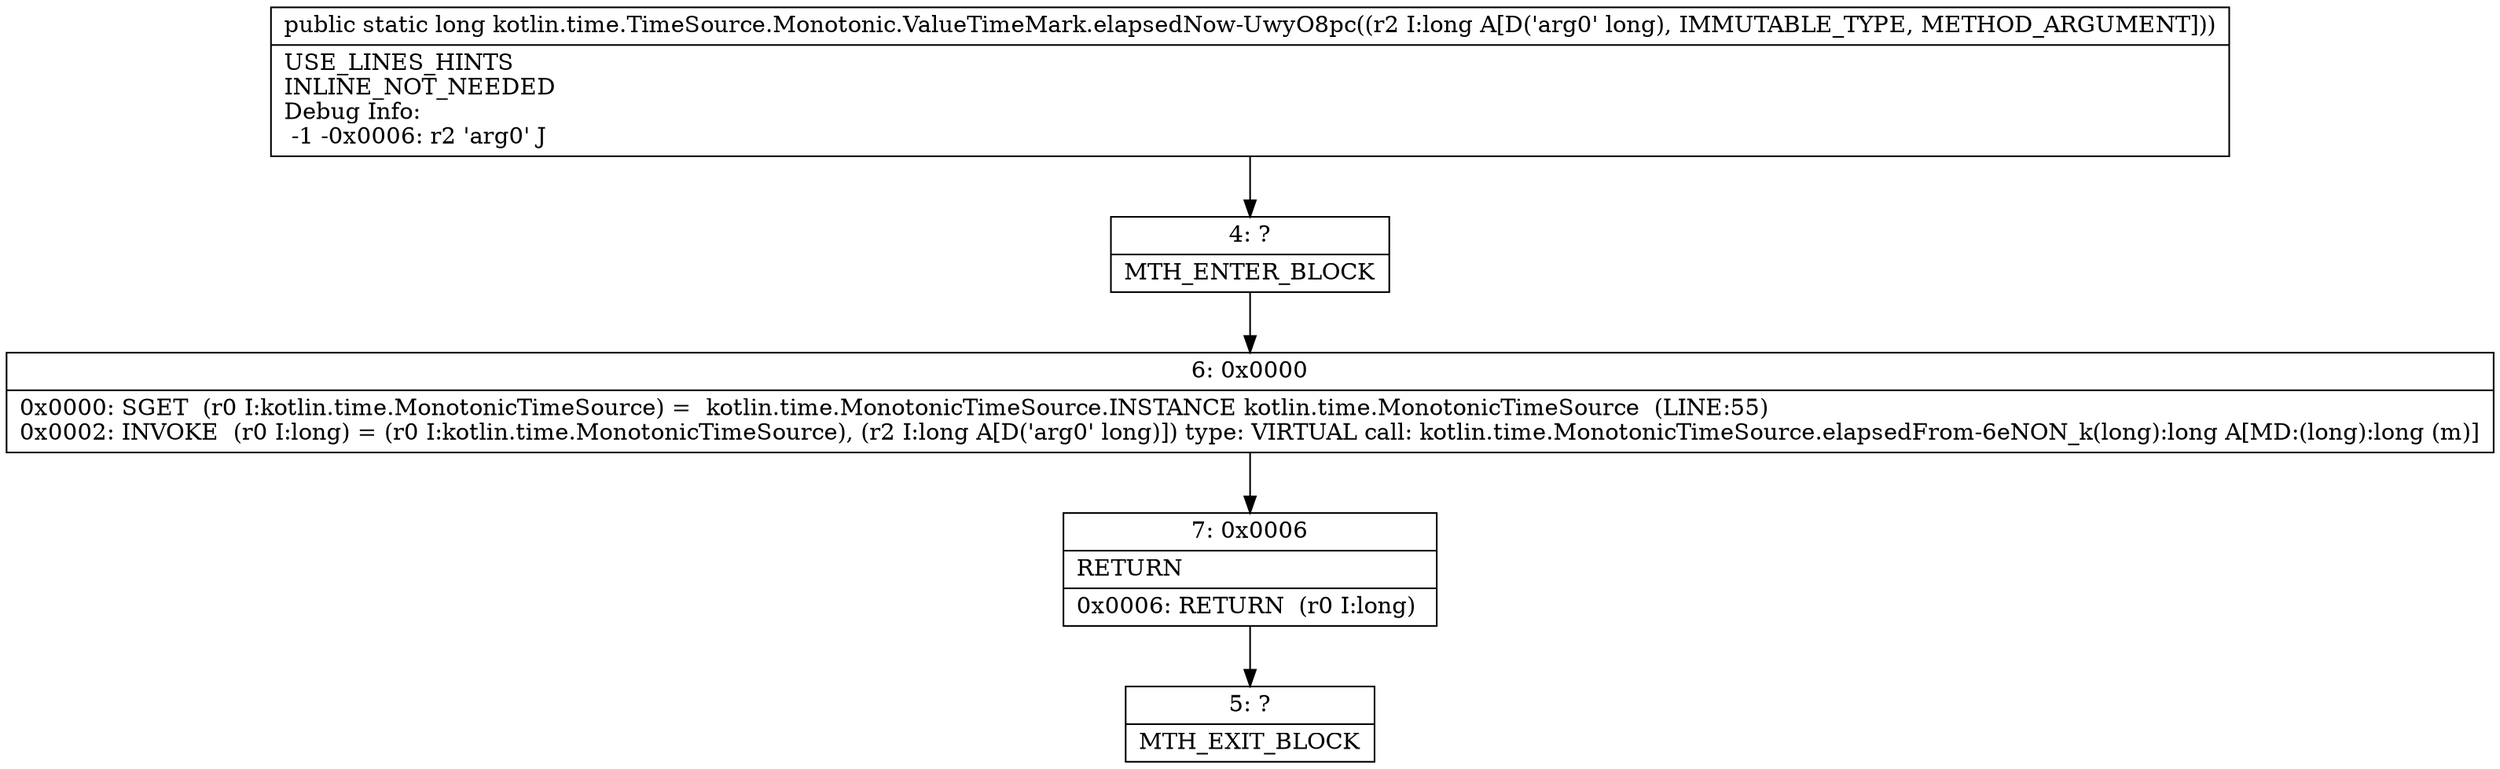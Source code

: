 digraph "CFG forkotlin.time.TimeSource.Monotonic.ValueTimeMark.elapsedNow\-UwyO8pc(J)J" {
Node_4 [shape=record,label="{4\:\ ?|MTH_ENTER_BLOCK\l}"];
Node_6 [shape=record,label="{6\:\ 0x0000|0x0000: SGET  (r0 I:kotlin.time.MonotonicTimeSource) =  kotlin.time.MonotonicTimeSource.INSTANCE kotlin.time.MonotonicTimeSource  (LINE:55)\l0x0002: INVOKE  (r0 I:long) = (r0 I:kotlin.time.MonotonicTimeSource), (r2 I:long A[D('arg0' long)]) type: VIRTUAL call: kotlin.time.MonotonicTimeSource.elapsedFrom\-6eNON_k(long):long A[MD:(long):long (m)]\l}"];
Node_7 [shape=record,label="{7\:\ 0x0006|RETURN\l|0x0006: RETURN  (r0 I:long) \l}"];
Node_5 [shape=record,label="{5\:\ ?|MTH_EXIT_BLOCK\l}"];
MethodNode[shape=record,label="{public static long kotlin.time.TimeSource.Monotonic.ValueTimeMark.elapsedNow\-UwyO8pc((r2 I:long A[D('arg0' long), IMMUTABLE_TYPE, METHOD_ARGUMENT]))  | USE_LINES_HINTS\lINLINE_NOT_NEEDED\lDebug Info:\l  \-1 \-0x0006: r2 'arg0' J\l}"];
MethodNode -> Node_4;Node_4 -> Node_6;
Node_6 -> Node_7;
Node_7 -> Node_5;
}

